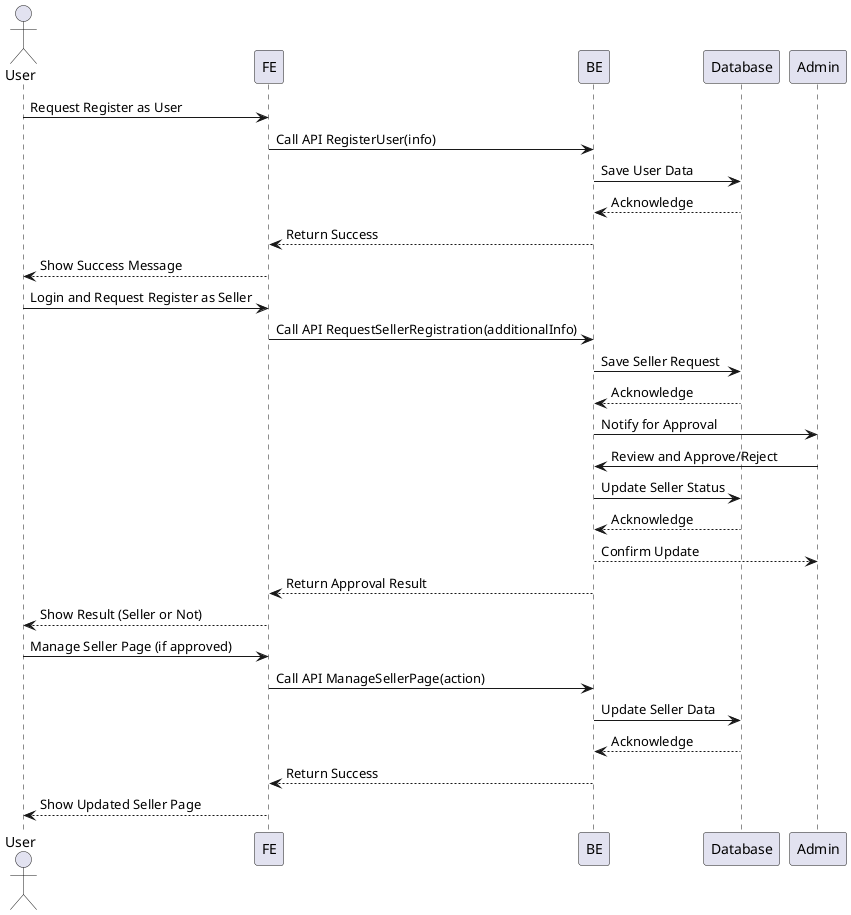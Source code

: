 
' register seller
@startuml
actor User
participant FE
participant BE
participant Database
participant Admin

User -> FE: Request Register as User
FE -> BE: Call API RegisterUser(info)
BE -> Database: Save User Data
Database --> BE: Acknowledge
BE --> FE: Return Success
FE --> User: Show Success Message

User -> FE: Login and Request Register as Seller
FE -> BE: Call API RequestSellerRegistration(additionalInfo)
BE -> Database: Save Seller Request
Database --> BE: Acknowledge
BE -> Admin: Notify for Approval
Admin -> BE: Review and Approve/Reject
BE -> Database: Update Seller Status
Database --> BE: Acknowledge
BE --> Admin: Confirm Update
BE --> FE: Return Approval Result
FE --> User: Show Result (Seller or Not)

User -> FE: Manage Seller Page (if approved)
FE -> BE: Call API ManageSellerPage(action)
BE -> Database: Update Seller Data
Database --> BE: Acknowledge
BE --> FE: Return Success
FE --> User: Show Updated Seller Page
@enduml
'process order
@startuml
title Process Order and Delivery

actor Seller
participant "Dashboard" as Dashboard
participant "Order List" as OrderList
participant "Order Detail" as OrderDetail
participant "Packing Area" as PrepareOrder
participant "System" as System
participant "Database" as Database
participant "Delivery Service" as Delivery
participant "Confirmation" as Confirm

Seller -> Dashboard : Access Dashboard
Dashboard -> OrderList : View Orders
OrderList -> OrderDetail : Select Order
OrderDetail -> PrepareOrder : Prepare Order
PrepareOrder -> System : Confirm Order Preparation
System -> Database : Update status: Preparing
Database --> System : Acknowledge
System -> Delivery : Set status: Delivering
Delivery -> Confirm : Confirm delivery
alt Successful Delivery
  Confirm --> System : Update status: Delivered
  System -> Database : Update status: Delivered
  Database --> System : Acknowledge
  System -> Dashboard : Notify Seller
  Dashboard --> Seller : Show Delivery Confirmation
else Failed Delivery
  Confirm --> System : Report Failure
  System -> Database : Update status: Failed
  Database --> System : Acknowledge
  System -> Dashboard : Notify Seller
  Dashboard --> Seller : Show Failure Notification
end
@enduml


'create order and payment
@startuml
title Making Order Flow

actor Customer
participant "Search Page" as Search
participant "Product Detail" as ProductDetail
participant "Cart" as Cart
participant "Checkout Page" as Checkout
participant "Order Confirmation" as Confirm
participant "PayOS/VNPay" as Payment
participant "System" as System
participant "Database" as Database
participant "Email Service" as Email

Customer -> Search : Search Products
Search -> ProductDetail : View Product Detail
ProductDetail -> Cart : Add to Cart
Cart -> Checkout : Select Cart Items\nCheck Out
Checkout -> Confirm : Confirm Information\nMake Order
Confirm -> Payment : Redirect to PayOS/VNPay

alt Payment Success
    Payment -> System : Payment Success
    System -> Database : Save Order
    Database --> System : Acknowledge
    System -> Checkout : Display Bill and Order
    Checkout --> Customer : Show Order Confirmation
    System -> Email : Send "Order Created" Notification
    Email --> System : Acknowledge
    System -> Checkout : Notify Customer
    Checkout --> Customer : Show Email Sent
else Payment Fail
    Payment -> System : Payment Fail
    System -> Database : Save Failed Transaction
    Database --> System : Acknowledge
    System -> Checkout : Display Order Cancel
    Checkout --> Customer : Show Cancellation Notice
    System -> Email : Send "Order Cancelled" Notification
    Email --> System : Acknowledge
    System -> Checkout : Notify Customer
    Checkout --> Customer : Show Email Sent
end
@enduml
